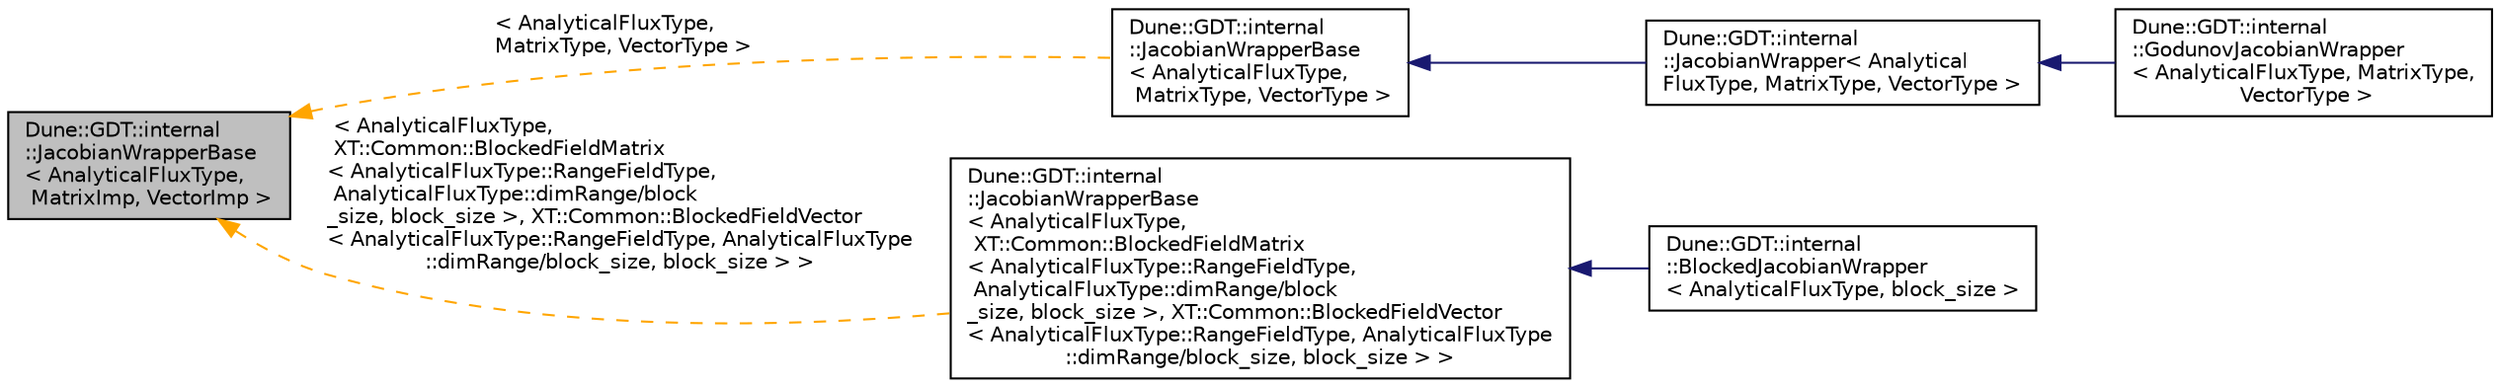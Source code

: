 digraph "Dune::GDT::internal::JacobianWrapperBase&lt; AnalyticalFluxType, MatrixImp, VectorImp &gt;"
{
  edge [fontname="Helvetica",fontsize="10",labelfontname="Helvetica",labelfontsize="10"];
  node [fontname="Helvetica",fontsize="10",shape=record];
  rankdir="LR";
  Node0 [label="Dune::GDT::internal\l::JacobianWrapperBase\l\< AnalyticalFluxType,\l MatrixImp, VectorImp \>",height=0.2,width=0.4,color="black", fillcolor="grey75", style="filled", fontcolor="black"];
  Node0 -> Node1 [dir="back",color="orange",fontsize="10",style="dashed",label=" \< AnalyticalFluxType,\l MatrixType, VectorType \>" ,fontname="Helvetica"];
  Node1 [label="Dune::GDT::internal\l::JacobianWrapperBase\l\< AnalyticalFluxType,\l MatrixType, VectorType \>",height=0.2,width=0.4,color="black", fillcolor="white", style="filled",URL="$a01988.html"];
  Node1 -> Node2 [dir="back",color="midnightblue",fontsize="10",style="solid",fontname="Helvetica"];
  Node2 [label="Dune::GDT::internal\l::JacobianWrapper\< Analytical\lFluxType, MatrixType, VectorType \>",height=0.2,width=0.4,color="black", fillcolor="white", style="filled",URL="$a01992.html"];
  Node2 -> Node3 [dir="back",color="midnightblue",fontsize="10",style="solid",fontname="Helvetica"];
  Node3 [label="Dune::GDT::internal\l::GodunovJacobianWrapper\l\< AnalyticalFluxType, MatrixType,\l VectorType \>",height=0.2,width=0.4,color="black", fillcolor="white", style="filled",URL="$a01188.html"];
  Node0 -> Node4 [dir="back",color="orange",fontsize="10",style="dashed",label=" \< AnalyticalFluxType,\l XT::Common::BlockedFieldMatrix\l\< AnalyticalFluxType::RangeFieldType,\l AnalyticalFluxType::dimRange/block\l_size, block_size \>, XT::Common::BlockedFieldVector\l\< AnalyticalFluxType::RangeFieldType, AnalyticalFluxType\l::dimRange/block_size, block_size \> \>" ,fontname="Helvetica"];
  Node4 [label="Dune::GDT::internal\l::JacobianWrapperBase\l\< AnalyticalFluxType,\l XT::Common::BlockedFieldMatrix\l\< AnalyticalFluxType::RangeFieldType,\l AnalyticalFluxType::dimRange/block\l_size, block_size \>, XT::Common::BlockedFieldVector\l\< AnalyticalFluxType::RangeFieldType, AnalyticalFluxType\l::dimRange/block_size, block_size \> \>",height=0.2,width=0.4,color="black", fillcolor="white", style="filled",URL="$a01988.html"];
  Node4 -> Node5 [dir="back",color="midnightblue",fontsize="10",style="solid",fontname="Helvetica"];
  Node5 [label="Dune::GDT::internal\l::BlockedJacobianWrapper\l\< AnalyticalFluxType, block_size \>",height=0.2,width=0.4,color="black", fillcolor="white", style="filled",URL="$a01996.html"];
}
